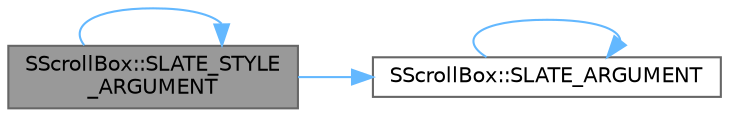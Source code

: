 digraph "SScrollBox::SLATE_STYLE_ARGUMENT"
{
 // INTERACTIVE_SVG=YES
 // LATEX_PDF_SIZE
  bgcolor="transparent";
  edge [fontname=Helvetica,fontsize=10,labelfontname=Helvetica,labelfontsize=10];
  node [fontname=Helvetica,fontsize=10,shape=box,height=0.2,width=0.4];
  rankdir="LR";
  Node1 [id="Node000001",label="SScrollBox::SLATE_STYLE\l_ARGUMENT",height=0.2,width=0.4,color="gray40", fillcolor="grey60", style="filled", fontcolor="black",tooltip="Style used to draw this scrollbox's scrollbar."];
  Node1 -> Node2 [id="edge1_Node000001_Node000002",color="steelblue1",style="solid",tooltip=" "];
  Node2 [id="Node000002",label="SScrollBox::SLATE_ARGUMENT",height=0.2,width=0.4,color="grey40", fillcolor="white", style="filled",URL="$df/d95/classSScrollBox.html#a19902dffd52813dfae6483f5a1928cfb",tooltip="The direction that children will be stacked, and also the direction the box will scroll."];
  Node2 -> Node2 [id="edge2_Node000002_Node000002",color="steelblue1",style="solid",tooltip=" "];
  Node1 -> Node1 [id="edge3_Node000001_Node000001",color="steelblue1",style="solid",tooltip=" "];
}
